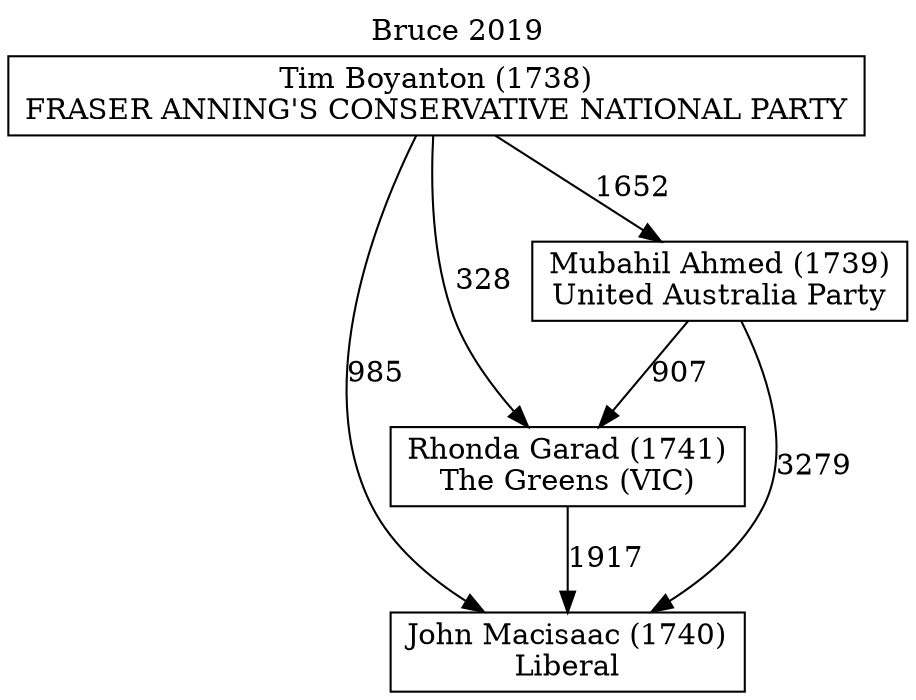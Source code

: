 // House preference flow
digraph "John Macisaac (1740)_Bruce_2019" {
	graph [label="Bruce 2019" labelloc=t mclimit=10]
	node [shape=box]
	"John Macisaac (1740)" [label="John Macisaac (1740)
Liberal"]
	"Rhonda Garad (1741)" [label="Rhonda Garad (1741)
The Greens (VIC)"]
	"Mubahil Ahmed (1739)" [label="Mubahil Ahmed (1739)
United Australia Party"]
	"Tim Boyanton (1738)" [label="Tim Boyanton (1738)
FRASER ANNING'S CONSERVATIVE NATIONAL PARTY"]
	"Rhonda Garad (1741)" -> "John Macisaac (1740)" [label=1917]
	"Mubahil Ahmed (1739)" -> "Rhonda Garad (1741)" [label=907]
	"Tim Boyanton (1738)" -> "Mubahil Ahmed (1739)" [label=1652]
	"Mubahil Ahmed (1739)" -> "John Macisaac (1740)" [label=3279]
	"Tim Boyanton (1738)" -> "John Macisaac (1740)" [label=985]
	"Tim Boyanton (1738)" -> "Rhonda Garad (1741)" [label=328]
}
